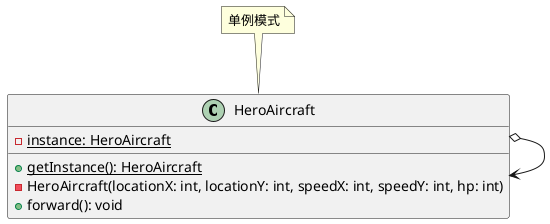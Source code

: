 @startuml
'https://plantuml.com/class-diagram




class HeroAircraft {

  - {static}instance: HeroAircraft
  + {static} getInstance(): HeroAircraft
  - HeroAircraft(locationX: int, locationY: int, speedX: int, speedY: int, hp: int)
  + forward(): void

}

note top
    单例模式
end note


'note as 11
'        if (instance == null) {
'            // 双重检查锁定 保证线程安全
'            synchronized (HeroAircraft.class) {
'                if(instance == null) {
'                    // 在这里创建唯一实例 ， 括号里应该填各项创建的参数
'                    instance = new HeroAircraft(
'                            Main.WINDOW_WIDTH / 2,
'                            Main.WINDOW_HEIGHT - ImageManager.HERO_IMAGE.getHeight() ,
'                            0, 0 , 1000);
'
'                }
'            }
'        }
'        return instance;
'end note


HeroAircraft o--> HeroAircraft
'HeroAircraft::getInstance -> 11
@enduml